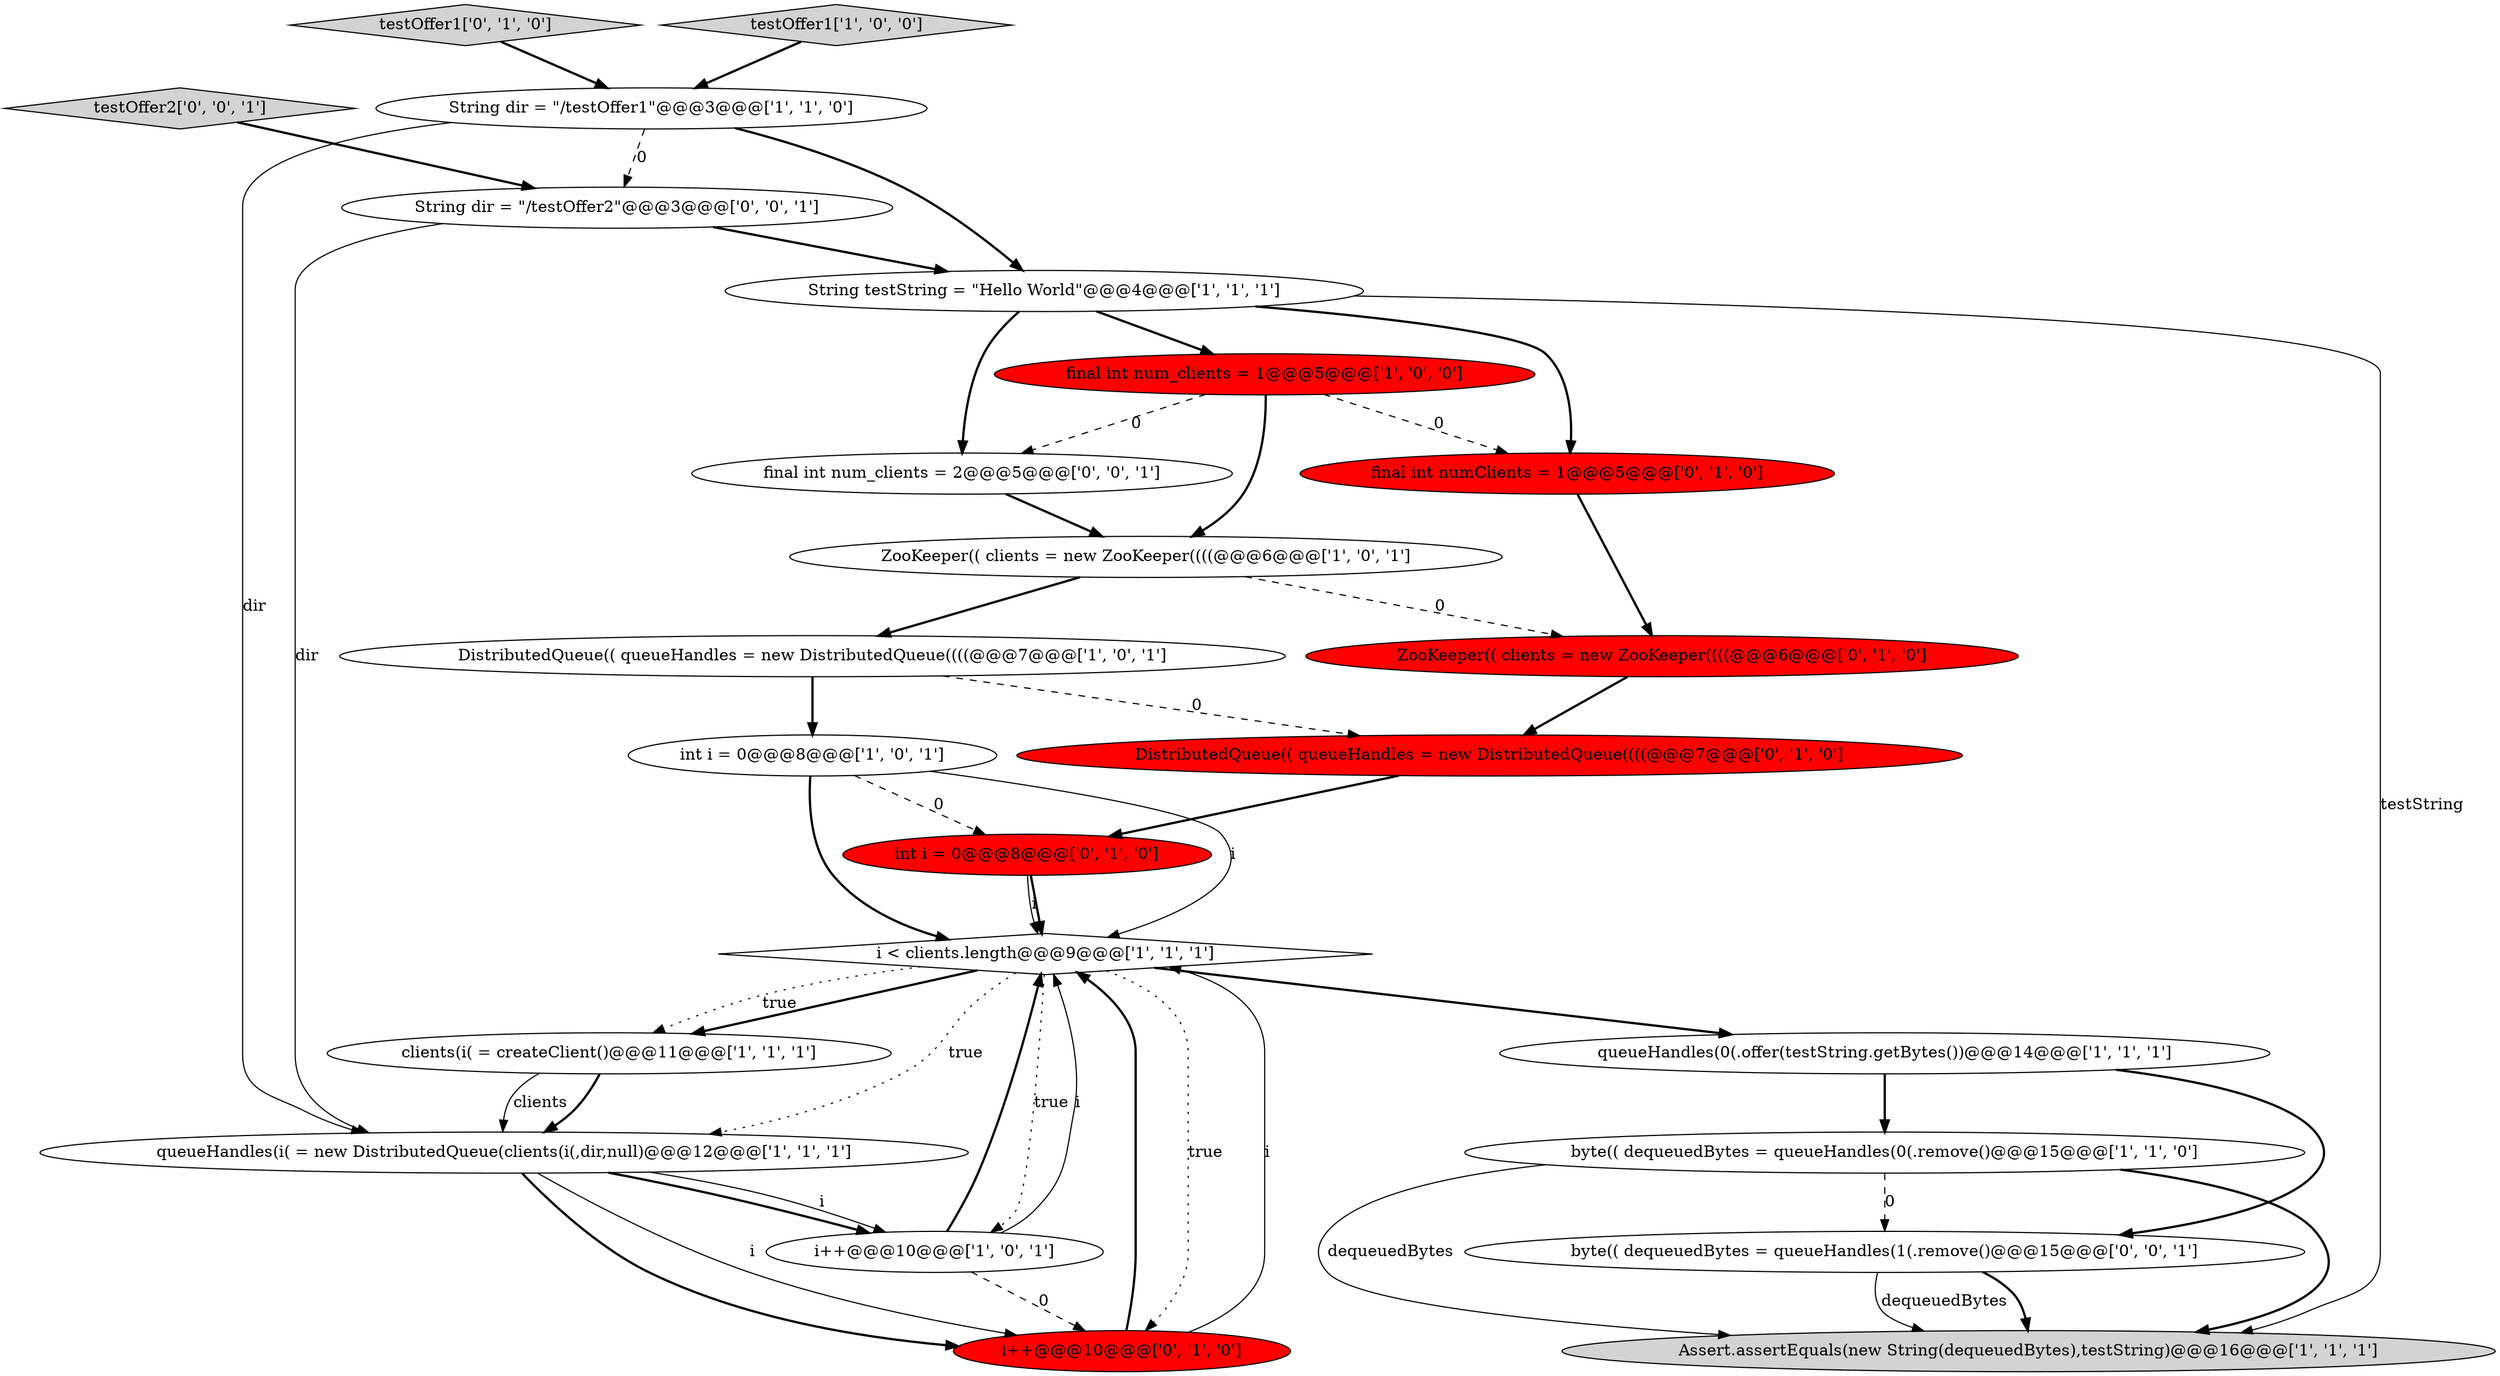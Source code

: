 digraph {
23 [style = filled, label = "final int num_clients = 2@@@5@@@['0', '0', '1']", fillcolor = white, shape = ellipse image = "AAA0AAABBB3BBB"];
22 [style = filled, label = "byte(( dequeuedBytes = queueHandles(1(.remove()@@@15@@@['0', '0', '1']", fillcolor = white, shape = ellipse image = "AAA0AAABBB3BBB"];
3 [style = filled, label = "String dir = \"/testOffer1\"@@@3@@@['1', '1', '0']", fillcolor = white, shape = ellipse image = "AAA0AAABBB1BBB"];
9 [style = filled, label = "clients(i( = createClient()@@@11@@@['1', '1', '1']", fillcolor = white, shape = ellipse image = "AAA0AAABBB1BBB"];
7 [style = filled, label = "queueHandles(i( = new DistributedQueue(clients(i(,dir,null)@@@12@@@['1', '1', '1']", fillcolor = white, shape = ellipse image = "AAA0AAABBB1BBB"];
12 [style = filled, label = "i < clients.length@@@9@@@['1', '1', '1']", fillcolor = white, shape = diamond image = "AAA0AAABBB1BBB"];
5 [style = filled, label = "ZooKeeper(( clients = new ZooKeeper((((@@@6@@@['1', '0', '1']", fillcolor = white, shape = ellipse image = "AAA0AAABBB1BBB"];
6 [style = filled, label = "DistributedQueue(( queueHandles = new DistributedQueue((((@@@7@@@['1', '0', '1']", fillcolor = white, shape = ellipse image = "AAA0AAABBB1BBB"];
1 [style = filled, label = "i++@@@10@@@['1', '0', '1']", fillcolor = white, shape = ellipse image = "AAA0AAABBB1BBB"];
2 [style = filled, label = "byte(( dequeuedBytes = queueHandles(0(.remove()@@@15@@@['1', '1', '0']", fillcolor = white, shape = ellipse image = "AAA0AAABBB1BBB"];
0 [style = filled, label = "String testString = \"Hello World\"@@@4@@@['1', '1', '1']", fillcolor = white, shape = ellipse image = "AAA0AAABBB1BBB"];
17 [style = filled, label = "DistributedQueue(( queueHandles = new DistributedQueue((((@@@7@@@['0', '1', '0']", fillcolor = red, shape = ellipse image = "AAA1AAABBB2BBB"];
4 [style = filled, label = "queueHandles(0(.offer(testString.getBytes())@@@14@@@['1', '1', '1']", fillcolor = white, shape = ellipse image = "AAA0AAABBB1BBB"];
16 [style = filled, label = "final int numClients = 1@@@5@@@['0', '1', '0']", fillcolor = red, shape = ellipse image = "AAA1AAABBB2BBB"];
15 [style = filled, label = "ZooKeeper(( clients = new ZooKeeper((((@@@6@@@['0', '1', '0']", fillcolor = red, shape = ellipse image = "AAA1AAABBB2BBB"];
13 [style = filled, label = "int i = 0@@@8@@@['1', '0', '1']", fillcolor = white, shape = ellipse image = "AAA0AAABBB1BBB"];
8 [style = filled, label = "Assert.assertEquals(new String(dequeuedBytes),testString)@@@16@@@['1', '1', '1']", fillcolor = lightgray, shape = ellipse image = "AAA0AAABBB1BBB"];
21 [style = filled, label = "String dir = \"/testOffer2\"@@@3@@@['0', '0', '1']", fillcolor = white, shape = ellipse image = "AAA0AAABBB3BBB"];
19 [style = filled, label = "i++@@@10@@@['0', '1', '0']", fillcolor = red, shape = ellipse image = "AAA1AAABBB2BBB"];
14 [style = filled, label = "testOffer1['0', '1', '0']", fillcolor = lightgray, shape = diamond image = "AAA0AAABBB2BBB"];
20 [style = filled, label = "testOffer2['0', '0', '1']", fillcolor = lightgray, shape = diamond image = "AAA0AAABBB3BBB"];
10 [style = filled, label = "testOffer1['1', '0', '0']", fillcolor = lightgray, shape = diamond image = "AAA0AAABBB1BBB"];
18 [style = filled, label = "int i = 0@@@8@@@['0', '1', '0']", fillcolor = red, shape = ellipse image = "AAA1AAABBB2BBB"];
11 [style = filled, label = "final int num_clients = 1@@@5@@@['1', '0', '0']", fillcolor = red, shape = ellipse image = "AAA1AAABBB1BBB"];
14->3 [style = bold, label=""];
16->15 [style = bold, label=""];
18->12 [style = solid, label="i"];
0->16 [style = bold, label=""];
7->1 [style = bold, label=""];
23->5 [style = bold, label=""];
21->0 [style = bold, label=""];
19->12 [style = bold, label=""];
3->21 [style = dashed, label="0"];
11->16 [style = dashed, label="0"];
7->1 [style = solid, label="i"];
1->19 [style = dashed, label="0"];
18->12 [style = bold, label=""];
3->7 [style = solid, label="dir"];
12->1 [style = dotted, label="true"];
0->11 [style = bold, label=""];
10->3 [style = bold, label=""];
11->23 [style = dashed, label="0"];
6->17 [style = dashed, label="0"];
4->2 [style = bold, label=""];
9->7 [style = bold, label=""];
12->9 [style = bold, label=""];
2->8 [style = solid, label="dequeuedBytes"];
3->0 [style = bold, label=""];
13->12 [style = solid, label="i"];
7->19 [style = solid, label="i"];
20->21 [style = bold, label=""];
22->8 [style = bold, label=""];
21->7 [style = solid, label="dir"];
11->5 [style = bold, label=""];
15->17 [style = bold, label=""];
19->12 [style = solid, label="i"];
13->12 [style = bold, label=""];
0->23 [style = bold, label=""];
5->6 [style = bold, label=""];
12->4 [style = bold, label=""];
12->19 [style = dotted, label="true"];
6->13 [style = bold, label=""];
1->12 [style = solid, label="i"];
1->12 [style = bold, label=""];
22->8 [style = solid, label="dequeuedBytes"];
13->18 [style = dashed, label="0"];
12->7 [style = dotted, label="true"];
5->15 [style = dashed, label="0"];
9->7 [style = solid, label="clients"];
7->19 [style = bold, label=""];
0->8 [style = solid, label="testString"];
4->22 [style = bold, label=""];
2->22 [style = dashed, label="0"];
17->18 [style = bold, label=""];
2->8 [style = bold, label=""];
12->9 [style = dotted, label="true"];
}
